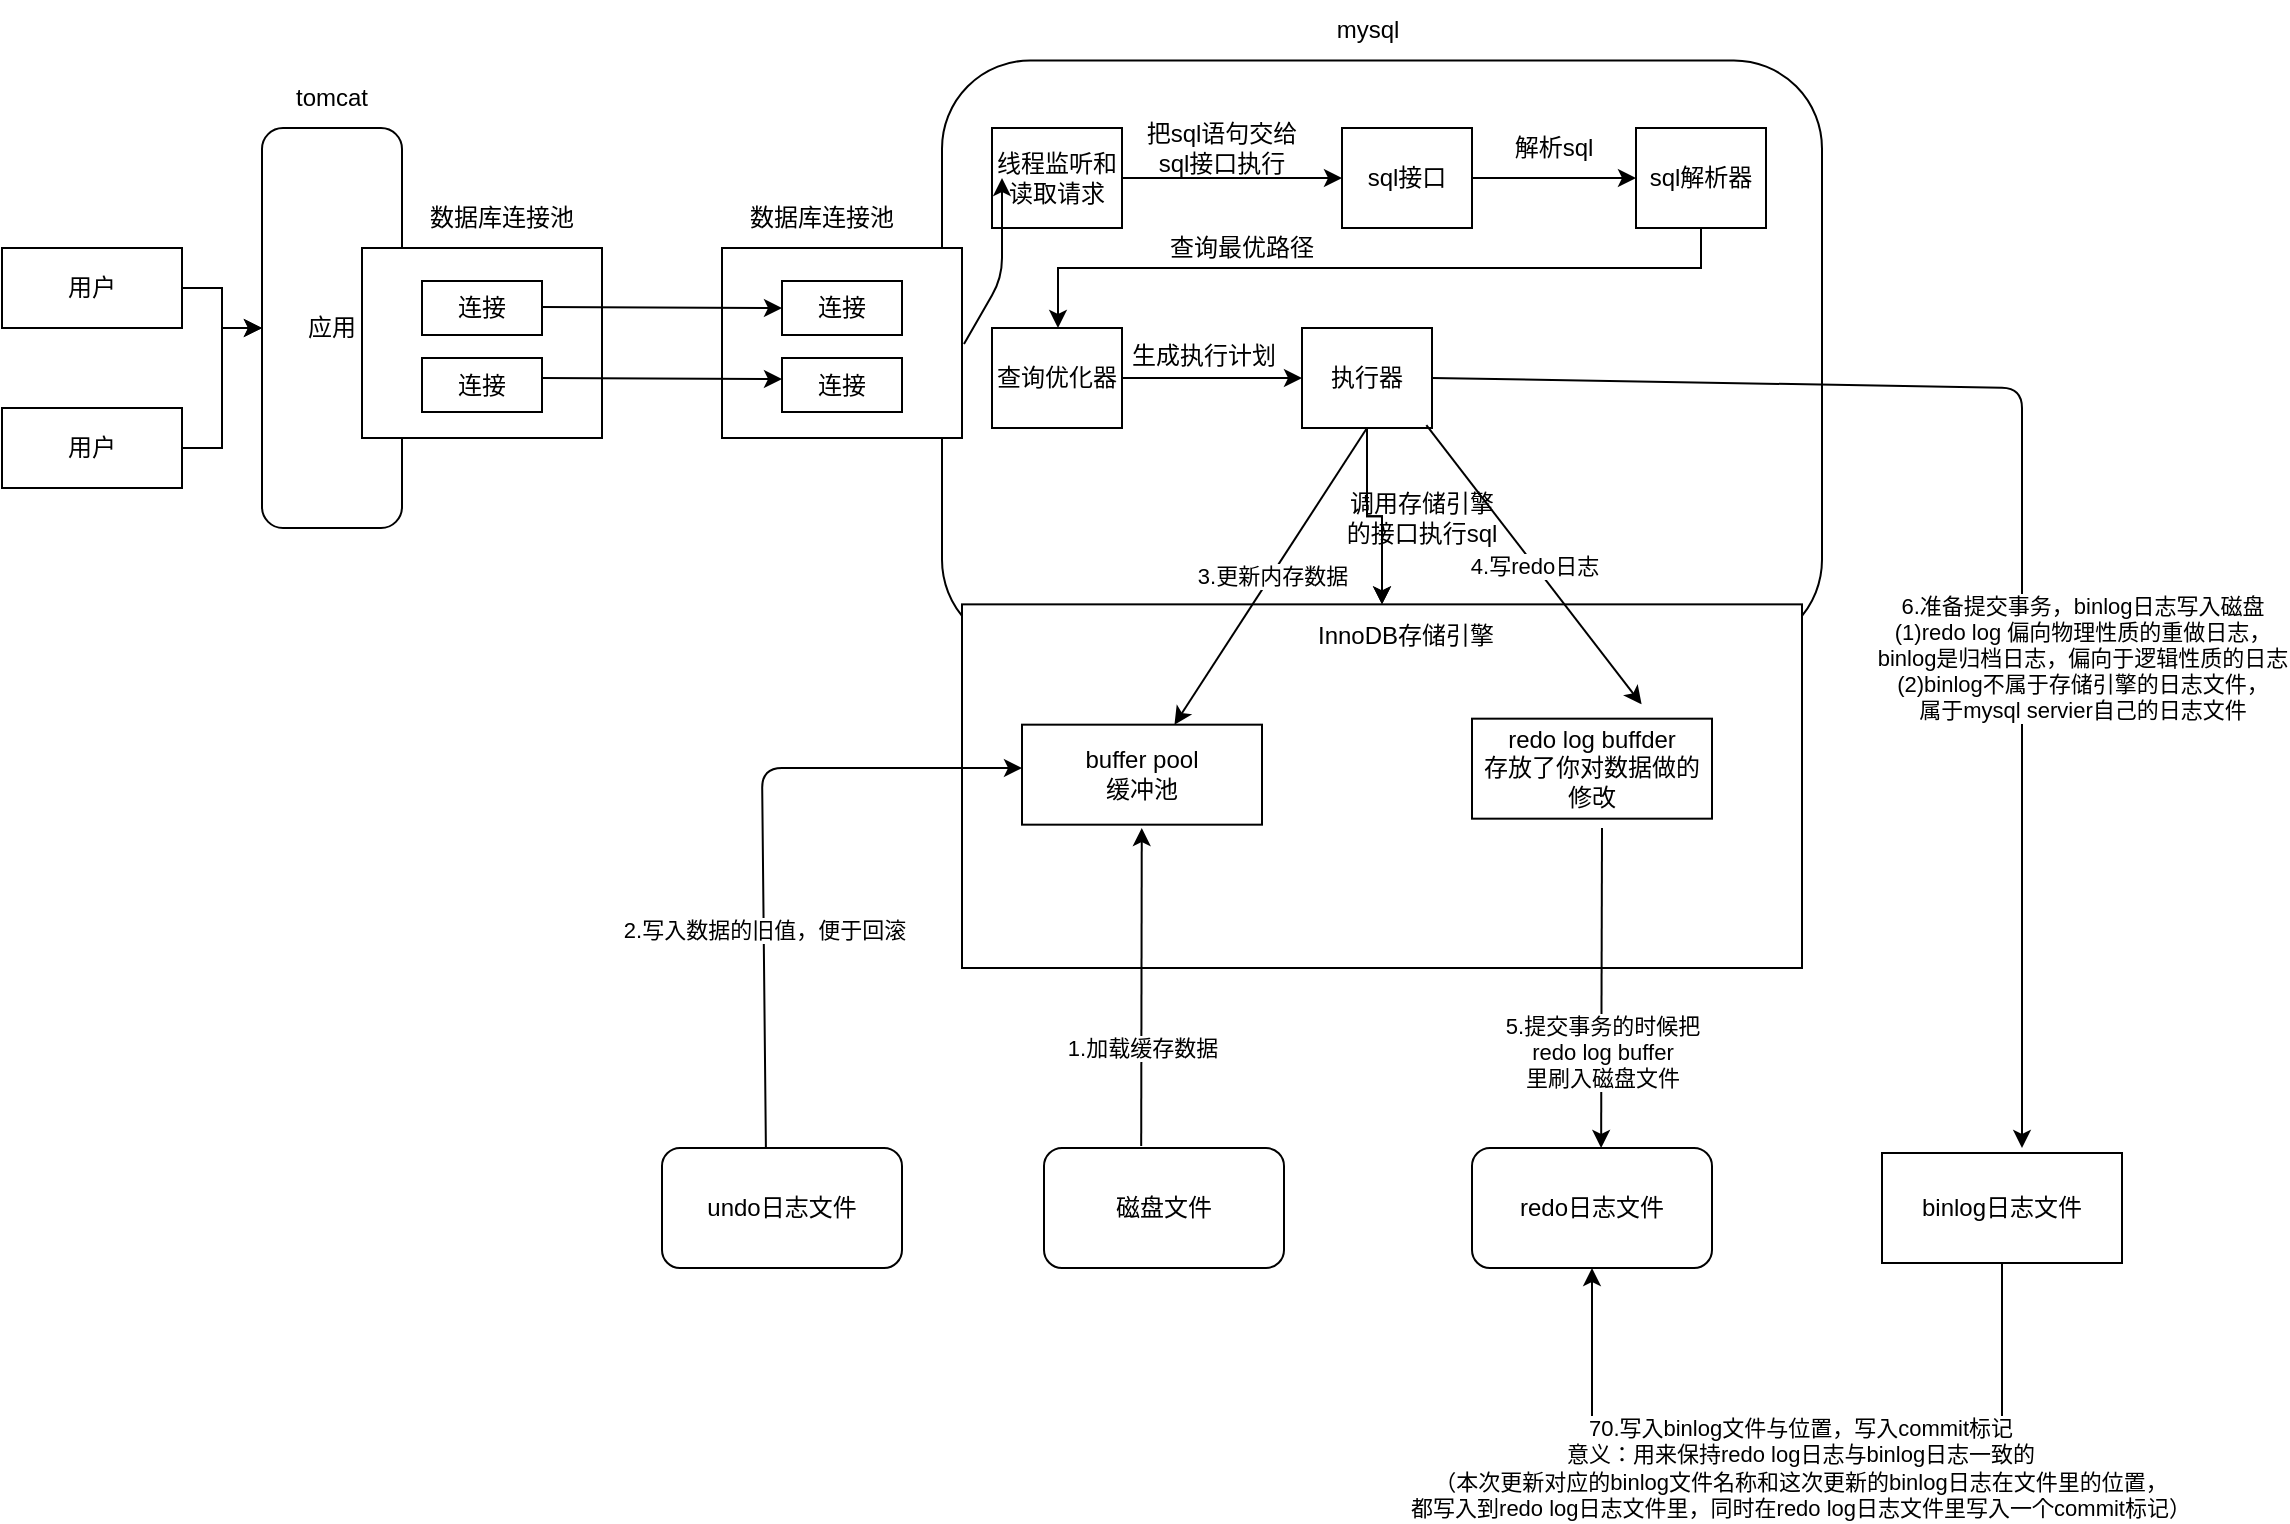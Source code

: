 <mxfile version="14.4.2" type="github">
  <diagram id="wFkyArUPZ-gSU3AaKDoi" name="第 1 页">
    <mxGraphModel dx="856" dy="676" grid="1" gridSize="10" guides="1" tooltips="1" connect="1" arrows="1" fold="1" page="1" pageScale="1" pageWidth="827" pageHeight="1169" math="0" shadow="0">
      <root>
        <mxCell id="0" />
        <mxCell id="1" parent="0" />
        <mxCell id="UlKWdR4gD4S5ooXyk4Mm-3" value="应用" style="rounded=1;whiteSpace=wrap;html=1;" vertex="1" parent="1">
          <mxGeometry x="140" y="100" width="70" height="200" as="geometry" />
        </mxCell>
        <mxCell id="UlKWdR4gD4S5ooXyk4Mm-6" value="" style="edgeStyle=orthogonalEdgeStyle;rounded=0;orthogonalLoop=1;jettySize=auto;html=1;" edge="1" parent="1" source="UlKWdR4gD4S5ooXyk4Mm-4" target="UlKWdR4gD4S5ooXyk4Mm-3">
          <mxGeometry relative="1" as="geometry" />
        </mxCell>
        <mxCell id="UlKWdR4gD4S5ooXyk4Mm-4" value="用户" style="rounded=0;whiteSpace=wrap;html=1;" vertex="1" parent="1">
          <mxGeometry x="10" y="160" width="90" height="40" as="geometry" />
        </mxCell>
        <mxCell id="UlKWdR4gD4S5ooXyk4Mm-7" value="" style="edgeStyle=orthogonalEdgeStyle;rounded=0;orthogonalLoop=1;jettySize=auto;html=1;" edge="1" parent="1" source="UlKWdR4gD4S5ooXyk4Mm-5" target="UlKWdR4gD4S5ooXyk4Mm-3">
          <mxGeometry relative="1" as="geometry" />
        </mxCell>
        <mxCell id="UlKWdR4gD4S5ooXyk4Mm-5" value="用户" style="rounded=0;whiteSpace=wrap;html=1;" vertex="1" parent="1">
          <mxGeometry x="10" y="240" width="90" height="40" as="geometry" />
        </mxCell>
        <mxCell id="UlKWdR4gD4S5ooXyk4Mm-9" value="tomcat" style="text;html=1;strokeColor=none;fillColor=none;align=center;verticalAlign=middle;whiteSpace=wrap;rounded=0;" vertex="1" parent="1">
          <mxGeometry x="145" y="70" width="60" height="30" as="geometry" />
        </mxCell>
        <mxCell id="UlKWdR4gD4S5ooXyk4Mm-10" value="" style="rounded=1;whiteSpace=wrap;html=1;" vertex="1" parent="1">
          <mxGeometry x="480" y="66.25" width="440" height="293.75" as="geometry" />
        </mxCell>
        <mxCell id="UlKWdR4gD4S5ooXyk4Mm-11" value="" style="rounded=0;whiteSpace=wrap;html=1;" vertex="1" parent="1">
          <mxGeometry x="190" y="160" width="120" height="95" as="geometry" />
        </mxCell>
        <mxCell id="UlKWdR4gD4S5ooXyk4Mm-12" value="连接" style="rounded=0;whiteSpace=wrap;html=1;" vertex="1" parent="1">
          <mxGeometry x="220" y="176.5" width="60" height="27" as="geometry" />
        </mxCell>
        <mxCell id="UlKWdR4gD4S5ooXyk4Mm-13" value="&lt;span&gt;连接&lt;/span&gt;" style="rounded=0;whiteSpace=wrap;html=1;" vertex="1" parent="1">
          <mxGeometry x="220" y="215" width="60" height="27" as="geometry" />
        </mxCell>
        <mxCell id="UlKWdR4gD4S5ooXyk4Mm-14" value="数据库连接池" style="text;html=1;strokeColor=none;fillColor=none;align=center;verticalAlign=middle;whiteSpace=wrap;rounded=0;" vertex="1" parent="1">
          <mxGeometry x="220" y="130" width="80" height="30" as="geometry" />
        </mxCell>
        <mxCell id="UlKWdR4gD4S5ooXyk4Mm-15" value="" style="rounded=0;whiteSpace=wrap;html=1;" vertex="1" parent="1">
          <mxGeometry x="370" y="160" width="120" height="95" as="geometry" />
        </mxCell>
        <mxCell id="UlKWdR4gD4S5ooXyk4Mm-16" value="连接" style="rounded=0;whiteSpace=wrap;html=1;" vertex="1" parent="1">
          <mxGeometry x="400" y="176.5" width="60" height="27" as="geometry" />
        </mxCell>
        <mxCell id="UlKWdR4gD4S5ooXyk4Mm-17" value="&lt;span&gt;连接&lt;/span&gt;" style="rounded=0;whiteSpace=wrap;html=1;" vertex="1" parent="1">
          <mxGeometry x="400" y="215" width="60" height="27" as="geometry" />
        </mxCell>
        <mxCell id="UlKWdR4gD4S5ooXyk4Mm-18" value="数据库连接池" style="text;html=1;strokeColor=none;fillColor=none;align=center;verticalAlign=middle;whiteSpace=wrap;rounded=0;" vertex="1" parent="1">
          <mxGeometry x="380" y="130" width="80" height="30" as="geometry" />
        </mxCell>
        <mxCell id="UlKWdR4gD4S5ooXyk4Mm-21" value="" style="endArrow=classic;html=1;entryX=0;entryY=0.5;entryDx=0;entryDy=0;" edge="1" parent="1" target="UlKWdR4gD4S5ooXyk4Mm-16">
          <mxGeometry width="50" height="50" relative="1" as="geometry">
            <mxPoint x="280" y="189.5" as="sourcePoint" />
            <mxPoint x="390" y="189.5" as="targetPoint" />
          </mxGeometry>
        </mxCell>
        <mxCell id="UlKWdR4gD4S5ooXyk4Mm-22" value="" style="endArrow=classic;html=1;entryX=0;entryY=0.5;entryDx=0;entryDy=0;" edge="1" parent="1">
          <mxGeometry width="50" height="50" relative="1" as="geometry">
            <mxPoint x="280" y="225" as="sourcePoint" />
            <mxPoint x="400" y="225.5" as="targetPoint" />
          </mxGeometry>
        </mxCell>
        <mxCell id="UlKWdR4gD4S5ooXyk4Mm-23" value="mysql" style="text;html=1;strokeColor=none;fillColor=none;align=center;verticalAlign=middle;whiteSpace=wrap;rounded=0;" vertex="1" parent="1">
          <mxGeometry x="662.5" y="36.25" width="60" height="30" as="geometry" />
        </mxCell>
        <mxCell id="UlKWdR4gD4S5ooXyk4Mm-27" value="" style="edgeStyle=orthogonalEdgeStyle;rounded=0;orthogonalLoop=1;jettySize=auto;html=1;" edge="1" parent="1" source="UlKWdR4gD4S5ooXyk4Mm-25" target="UlKWdR4gD4S5ooXyk4Mm-26">
          <mxGeometry relative="1" as="geometry" />
        </mxCell>
        <mxCell id="UlKWdR4gD4S5ooXyk4Mm-25" value="线程监听和读取请求" style="rounded=0;whiteSpace=wrap;html=1;" vertex="1" parent="1">
          <mxGeometry x="505" y="100" width="65" height="50" as="geometry" />
        </mxCell>
        <mxCell id="UlKWdR4gD4S5ooXyk4Mm-33" value="" style="edgeStyle=orthogonalEdgeStyle;rounded=0;orthogonalLoop=1;jettySize=auto;html=1;" edge="1" parent="1" source="UlKWdR4gD4S5ooXyk4Mm-26" target="UlKWdR4gD4S5ooXyk4Mm-29">
          <mxGeometry relative="1" as="geometry" />
        </mxCell>
        <mxCell id="UlKWdR4gD4S5ooXyk4Mm-26" value="sql接口" style="rounded=0;whiteSpace=wrap;html=1;" vertex="1" parent="1">
          <mxGeometry x="680" y="100" width="65" height="50" as="geometry" />
        </mxCell>
        <mxCell id="UlKWdR4gD4S5ooXyk4Mm-28" value="把sql语句交给sql接口执行" style="text;html=1;strokeColor=none;fillColor=none;align=center;verticalAlign=middle;whiteSpace=wrap;rounded=0;" vertex="1" parent="1">
          <mxGeometry x="580" y="100" width="80" height="20" as="geometry" />
        </mxCell>
        <mxCell id="UlKWdR4gD4S5ooXyk4Mm-41" style="edgeStyle=orthogonalEdgeStyle;rounded=0;orthogonalLoop=1;jettySize=auto;html=1;" edge="1" parent="1" source="UlKWdR4gD4S5ooXyk4Mm-29" target="UlKWdR4gD4S5ooXyk4Mm-34">
          <mxGeometry relative="1" as="geometry">
            <Array as="points">
              <mxPoint x="860" y="170" />
              <mxPoint x="538" y="170" />
            </Array>
          </mxGeometry>
        </mxCell>
        <mxCell id="UlKWdR4gD4S5ooXyk4Mm-29" value="sql解析器" style="rounded=0;whiteSpace=wrap;html=1;" vertex="1" parent="1">
          <mxGeometry x="827" y="100" width="65" height="50" as="geometry" />
        </mxCell>
        <mxCell id="UlKWdR4gD4S5ooXyk4Mm-50" value="" style="edgeStyle=orthogonalEdgeStyle;rounded=0;orthogonalLoop=1;jettySize=auto;html=1;" edge="1" parent="1" source="UlKWdR4gD4S5ooXyk4Mm-34" target="UlKWdR4gD4S5ooXyk4Mm-45">
          <mxGeometry relative="1" as="geometry" />
        </mxCell>
        <mxCell id="UlKWdR4gD4S5ooXyk4Mm-34" value="查询优化器" style="rounded=0;whiteSpace=wrap;html=1;" vertex="1" parent="1">
          <mxGeometry x="505" y="200" width="65" height="50" as="geometry" />
        </mxCell>
        <mxCell id="UlKWdR4gD4S5ooXyk4Mm-36" value="解析sql" style="text;html=1;strokeColor=none;fillColor=none;align=center;verticalAlign=middle;whiteSpace=wrap;rounded=0;" vertex="1" parent="1">
          <mxGeometry x="746" y="100" width="80" height="20" as="geometry" />
        </mxCell>
        <mxCell id="UlKWdR4gD4S5ooXyk4Mm-42" value="查询最优路径" style="text;html=1;strokeColor=none;fillColor=none;align=center;verticalAlign=middle;whiteSpace=wrap;rounded=0;" vertex="1" parent="1">
          <mxGeometry x="590" y="150" width="80" height="20" as="geometry" />
        </mxCell>
        <mxCell id="UlKWdR4gD4S5ooXyk4Mm-81" style="edgeStyle=orthogonalEdgeStyle;rounded=0;orthogonalLoop=1;jettySize=auto;html=1;" edge="1" parent="1" source="UlKWdR4gD4S5ooXyk4Mm-45" target="UlKWdR4gD4S5ooXyk4Mm-52">
          <mxGeometry relative="1" as="geometry" />
        </mxCell>
        <mxCell id="UlKWdR4gD4S5ooXyk4Mm-45" value="执行器" style="rounded=0;whiteSpace=wrap;html=1;" vertex="1" parent="1">
          <mxGeometry x="660" y="200" width="65" height="50" as="geometry" />
        </mxCell>
        <mxCell id="UlKWdR4gD4S5ooXyk4Mm-51" value="生成执行计划" style="text;html=1;strokeColor=none;fillColor=none;align=center;verticalAlign=middle;whiteSpace=wrap;rounded=0;" vertex="1" parent="1">
          <mxGeometry x="571" y="203.5" width="80" height="20" as="geometry" />
        </mxCell>
        <mxCell id="UlKWdR4gD4S5ooXyk4Mm-54" value="" style="group" vertex="1" connectable="0" parent="1">
          <mxGeometry x="490" y="270" width="420" height="250" as="geometry" />
        </mxCell>
        <mxCell id="UlKWdR4gD4S5ooXyk4Mm-53" value="InnoDB存储引擎" style="text;html=1;strokeColor=none;fillColor=none;align=center;verticalAlign=middle;whiteSpace=wrap;rounded=0;" vertex="1" parent="UlKWdR4gD4S5ooXyk4Mm-54">
          <mxGeometry x="150.37" y="90.909" width="103.704" height="45.455" as="geometry" />
        </mxCell>
        <mxCell id="UlKWdR4gD4S5ooXyk4Mm-52" value="" style="rounded=0;whiteSpace=wrap;html=1;" vertex="1" parent="UlKWdR4gD4S5ooXyk4Mm-54">
          <mxGeometry y="68.182" width="420" height="181.818" as="geometry" />
        </mxCell>
        <mxCell id="UlKWdR4gD4S5ooXyk4Mm-66" value="" style="group" vertex="1" connectable="0" parent="UlKWdR4gD4S5ooXyk4Mm-54">
          <mxGeometry x="170.001" y="50.001" width="103.704" height="68.182" as="geometry" />
        </mxCell>
        <mxCell id="UlKWdR4gD4S5ooXyk4Mm-64" value="" style="edgeStyle=orthogonalEdgeStyle;rounded=0;orthogonalLoop=1;jettySize=auto;html=1;" edge="1" parent="UlKWdR4gD4S5ooXyk4Mm-66">
          <mxGeometry relative="1" as="geometry" />
        </mxCell>
        <mxCell id="UlKWdR4gD4S5ooXyk4Mm-65" value="InnoDB存储引擎" style="text;html=1;strokeColor=none;fillColor=none;align=center;verticalAlign=middle;whiteSpace=wrap;rounded=0;" vertex="1" parent="UlKWdR4gD4S5ooXyk4Mm-66">
          <mxGeometry width="103.704" height="68.182" as="geometry" />
        </mxCell>
        <mxCell id="UlKWdR4gD4S5ooXyk4Mm-67" value="buffer pool&lt;br&gt;缓冲池" style="rounded=0;whiteSpace=wrap;html=1;" vertex="1" parent="UlKWdR4gD4S5ooXyk4Mm-54">
          <mxGeometry x="30" y="128.333" width="120" height="50" as="geometry" />
        </mxCell>
        <mxCell id="UlKWdR4gD4S5ooXyk4Mm-68" value="redo log buffder&lt;br&gt;存放了你对数据做的修改" style="rounded=0;whiteSpace=wrap;html=1;" vertex="1" parent="UlKWdR4gD4S5ooXyk4Mm-54">
          <mxGeometry x="255" y="125.333" width="120" height="50" as="geometry" />
        </mxCell>
        <mxCell id="UlKWdR4gD4S5ooXyk4Mm-74" value="" style="endArrow=classic;html=1;exitX=0.433;exitY=0.017;exitDx=0;exitDy=0;exitPerimeter=0;" edge="1" parent="UlKWdR4gD4S5ooXyk4Mm-54" source="UlKWdR4gD4S5ooXyk4Mm-76">
          <mxGeometry relative="1" as="geometry">
            <mxPoint x="-70" y="150" as="sourcePoint" />
            <mxPoint x="30" y="150" as="targetPoint" />
            <Array as="points">
              <mxPoint x="-100" y="150" />
            </Array>
          </mxGeometry>
        </mxCell>
        <mxCell id="UlKWdR4gD4S5ooXyk4Mm-75" value="2.写入数据的旧值，便于回滚" style="edgeLabel;resizable=0;html=1;align=center;verticalAlign=middle;" connectable="0" vertex="1" parent="UlKWdR4gD4S5ooXyk4Mm-74">
          <mxGeometry relative="1" as="geometry">
            <mxPoint y="50" as="offset" />
          </mxGeometry>
        </mxCell>
        <mxCell id="UlKWdR4gD4S5ooXyk4Mm-86" value="" style="endArrow=classic;html=1;exitX=0.652;exitY=1.055;exitDx=0;exitDy=0;exitPerimeter=0;" edge="1" parent="UlKWdR4gD4S5ooXyk4Mm-54">
          <mxGeometry relative="1" as="geometry">
            <mxPoint x="232.19" y="-21.4" as="sourcePoint" />
            <mxPoint x="339.81" y="118.183" as="targetPoint" />
          </mxGeometry>
        </mxCell>
        <mxCell id="UlKWdR4gD4S5ooXyk4Mm-87" value="4.写redo日志" style="edgeLabel;resizable=0;html=1;align=center;verticalAlign=middle;" connectable="0" vertex="1" parent="UlKWdR4gD4S5ooXyk4Mm-86">
          <mxGeometry relative="1" as="geometry" />
        </mxCell>
        <mxCell id="UlKWdR4gD4S5ooXyk4Mm-56" value="" style="endArrow=classic;html=1;" edge="1" parent="1">
          <mxGeometry width="50" height="50" relative="1" as="geometry">
            <mxPoint x="491" y="208" as="sourcePoint" />
            <mxPoint x="510" y="125" as="targetPoint" />
            <Array as="points">
              <mxPoint x="510" y="175" />
            </Array>
          </mxGeometry>
        </mxCell>
        <mxCell id="UlKWdR4gD4S5ooXyk4Mm-62" value="" style="group" vertex="1" connectable="0" parent="1">
          <mxGeometry x="680" y="280" width="80" height="30" as="geometry" />
        </mxCell>
        <mxCell id="UlKWdR4gD4S5ooXyk4Mm-60" value="" style="edgeStyle=orthogonalEdgeStyle;rounded=0;orthogonalLoop=1;jettySize=auto;html=1;" edge="1" parent="UlKWdR4gD4S5ooXyk4Mm-62" source="UlKWdR4gD4S5ooXyk4Mm-45" target="UlKWdR4gD4S5ooXyk4Mm-52">
          <mxGeometry relative="1" as="geometry" />
        </mxCell>
        <mxCell id="UlKWdR4gD4S5ooXyk4Mm-61" value="调用存储引擎的接口执行sql" style="text;html=1;strokeColor=none;fillColor=none;align=center;verticalAlign=middle;whiteSpace=wrap;rounded=0;" vertex="1" parent="UlKWdR4gD4S5ooXyk4Mm-62">
          <mxGeometry width="80" height="30" as="geometry" />
        </mxCell>
        <mxCell id="UlKWdR4gD4S5ooXyk4Mm-69" value="磁盘文件" style="rounded=1;whiteSpace=wrap;html=1;" vertex="1" parent="1">
          <mxGeometry x="531" y="610" width="120" height="60" as="geometry" />
        </mxCell>
        <mxCell id="UlKWdR4gD4S5ooXyk4Mm-70" value="redo日志文件" style="rounded=1;whiteSpace=wrap;html=1;" vertex="1" parent="1">
          <mxGeometry x="745" y="610" width="120" height="60" as="geometry" />
        </mxCell>
        <mxCell id="UlKWdR4gD4S5ooXyk4Mm-72" value="" style="endArrow=classic;html=1;entryX=0.214;entryY=0.615;entryDx=0;entryDy=0;entryPerimeter=0;exitX=0.405;exitY=-0.016;exitDx=0;exitDy=0;exitPerimeter=0;" edge="1" parent="1" source="UlKWdR4gD4S5ooXyk4Mm-69" target="UlKWdR4gD4S5ooXyk4Mm-52">
          <mxGeometry relative="1" as="geometry">
            <mxPoint x="580" y="600" as="sourcePoint" />
            <mxPoint x="710" y="590" as="targetPoint" />
          </mxGeometry>
        </mxCell>
        <mxCell id="UlKWdR4gD4S5ooXyk4Mm-73" value="1.加载缓存数据" style="edgeLabel;resizable=0;html=1;align=center;verticalAlign=middle;" connectable="0" vertex="1" parent="UlKWdR4gD4S5ooXyk4Mm-72">
          <mxGeometry relative="1" as="geometry">
            <mxPoint x="-0.44" y="30" as="offset" />
          </mxGeometry>
        </mxCell>
        <mxCell id="UlKWdR4gD4S5ooXyk4Mm-76" value="undo日志文件" style="rounded=1;whiteSpace=wrap;html=1;" vertex="1" parent="1">
          <mxGeometry x="340" y="610" width="120" height="60" as="geometry" />
        </mxCell>
        <mxCell id="UlKWdR4gD4S5ooXyk4Mm-84" value="" style="endArrow=classic;html=1;exitX=0.5;exitY=1;exitDx=0;exitDy=0;" edge="1" parent="1" source="UlKWdR4gD4S5ooXyk4Mm-45" target="UlKWdR4gD4S5ooXyk4Mm-67">
          <mxGeometry relative="1" as="geometry">
            <mxPoint x="560" y="300" as="sourcePoint" />
            <mxPoint x="660" y="300" as="targetPoint" />
          </mxGeometry>
        </mxCell>
        <mxCell id="UlKWdR4gD4S5ooXyk4Mm-85" value="3.更新内存数据" style="edgeLabel;resizable=0;html=1;align=center;verticalAlign=middle;" connectable="0" vertex="1" parent="UlKWdR4gD4S5ooXyk4Mm-84">
          <mxGeometry relative="1" as="geometry" />
        </mxCell>
        <mxCell id="UlKWdR4gD4S5ooXyk4Mm-88" value="" style="endArrow=classic;html=1;entryX=0.576;entryY=-0.083;entryDx=0;entryDy=0;entryPerimeter=0;" edge="1" parent="1">
          <mxGeometry relative="1" as="geometry">
            <mxPoint x="810" y="450" as="sourcePoint" />
            <mxPoint x="809.56" y="610" as="targetPoint" />
          </mxGeometry>
        </mxCell>
        <mxCell id="UlKWdR4gD4S5ooXyk4Mm-89" value="5.提交事务的时候把&lt;br&gt;redo log buffer&lt;br&gt;里刷入磁盘文件" style="edgeLabel;resizable=0;html=1;align=center;verticalAlign=middle;" connectable="0" vertex="1" parent="UlKWdR4gD4S5ooXyk4Mm-88">
          <mxGeometry relative="1" as="geometry">
            <mxPoint y="31.8" as="offset" />
          </mxGeometry>
        </mxCell>
        <mxCell id="UlKWdR4gD4S5ooXyk4Mm-90" value="binlog日志文件" style="rounded=0;whiteSpace=wrap;html=1;" vertex="1" parent="1">
          <mxGeometry x="950" y="612.5" width="120" height="55" as="geometry" />
        </mxCell>
        <mxCell id="UlKWdR4gD4S5ooXyk4Mm-91" value="" style="endArrow=classic;html=1;exitX=1;exitY=0.5;exitDx=0;exitDy=0;" edge="1" parent="1" source="UlKWdR4gD4S5ooXyk4Mm-45">
          <mxGeometry relative="1" as="geometry">
            <mxPoint x="980" y="470" as="sourcePoint" />
            <mxPoint x="1020" y="610" as="targetPoint" />
            <Array as="points">
              <mxPoint x="1020" y="230" />
              <mxPoint x="1020" y="300" />
            </Array>
          </mxGeometry>
        </mxCell>
        <mxCell id="UlKWdR4gD4S5ooXyk4Mm-92" value="6.准备提交事务，binlog日志写入磁盘&lt;br&gt;(1)redo log 偏向物理性质的重做日志，&lt;br&gt;binlog是归档日志，偏向于逻辑性质的日志&lt;br&gt;(2)binlog不属于存储引擎的日志文件，&lt;br&gt;属于mysql servier自己的日志文件" style="edgeLabel;resizable=0;html=1;align=center;verticalAlign=middle;" connectable="0" vertex="1" parent="UlKWdR4gD4S5ooXyk4Mm-91">
          <mxGeometry relative="1" as="geometry">
            <mxPoint x="30" y="92.38" as="offset" />
          </mxGeometry>
        </mxCell>
        <mxCell id="UlKWdR4gD4S5ooXyk4Mm-93" value="" style="endArrow=classic;html=1;exitX=0.5;exitY=1;exitDx=0;exitDy=0;entryX=0.5;entryY=1;entryDx=0;entryDy=0;" edge="1" parent="1" source="UlKWdR4gD4S5ooXyk4Mm-90" target="UlKWdR4gD4S5ooXyk4Mm-70">
          <mxGeometry relative="1" as="geometry">
            <mxPoint x="920" y="790" as="sourcePoint" />
            <mxPoint x="1020" y="790" as="targetPoint" />
            <Array as="points">
              <mxPoint x="1010" y="760" />
              <mxPoint x="1010" y="770" />
              <mxPoint x="910" y="770" />
              <mxPoint x="805" y="770" />
              <mxPoint x="805" y="710" />
            </Array>
          </mxGeometry>
        </mxCell>
        <mxCell id="UlKWdR4gD4S5ooXyk4Mm-94" value="70.写入binlog文件与位置，写入commit标记&lt;br&gt;意义：用来保持redo log日志与binlog日志一致的&lt;br&gt;（本次更新对应的binlog文件名称和这次更新的binlog日志在文件里的位置，&lt;br&gt;都写入到redo log日志文件里，同时在redo log日志文件里写入一个commit标记）" style="edgeLabel;resizable=0;html=1;align=center;verticalAlign=middle;" connectable="0" vertex="1" parent="UlKWdR4gD4S5ooXyk4Mm-93">
          <mxGeometry relative="1" as="geometry" />
        </mxCell>
      </root>
    </mxGraphModel>
  </diagram>
</mxfile>

